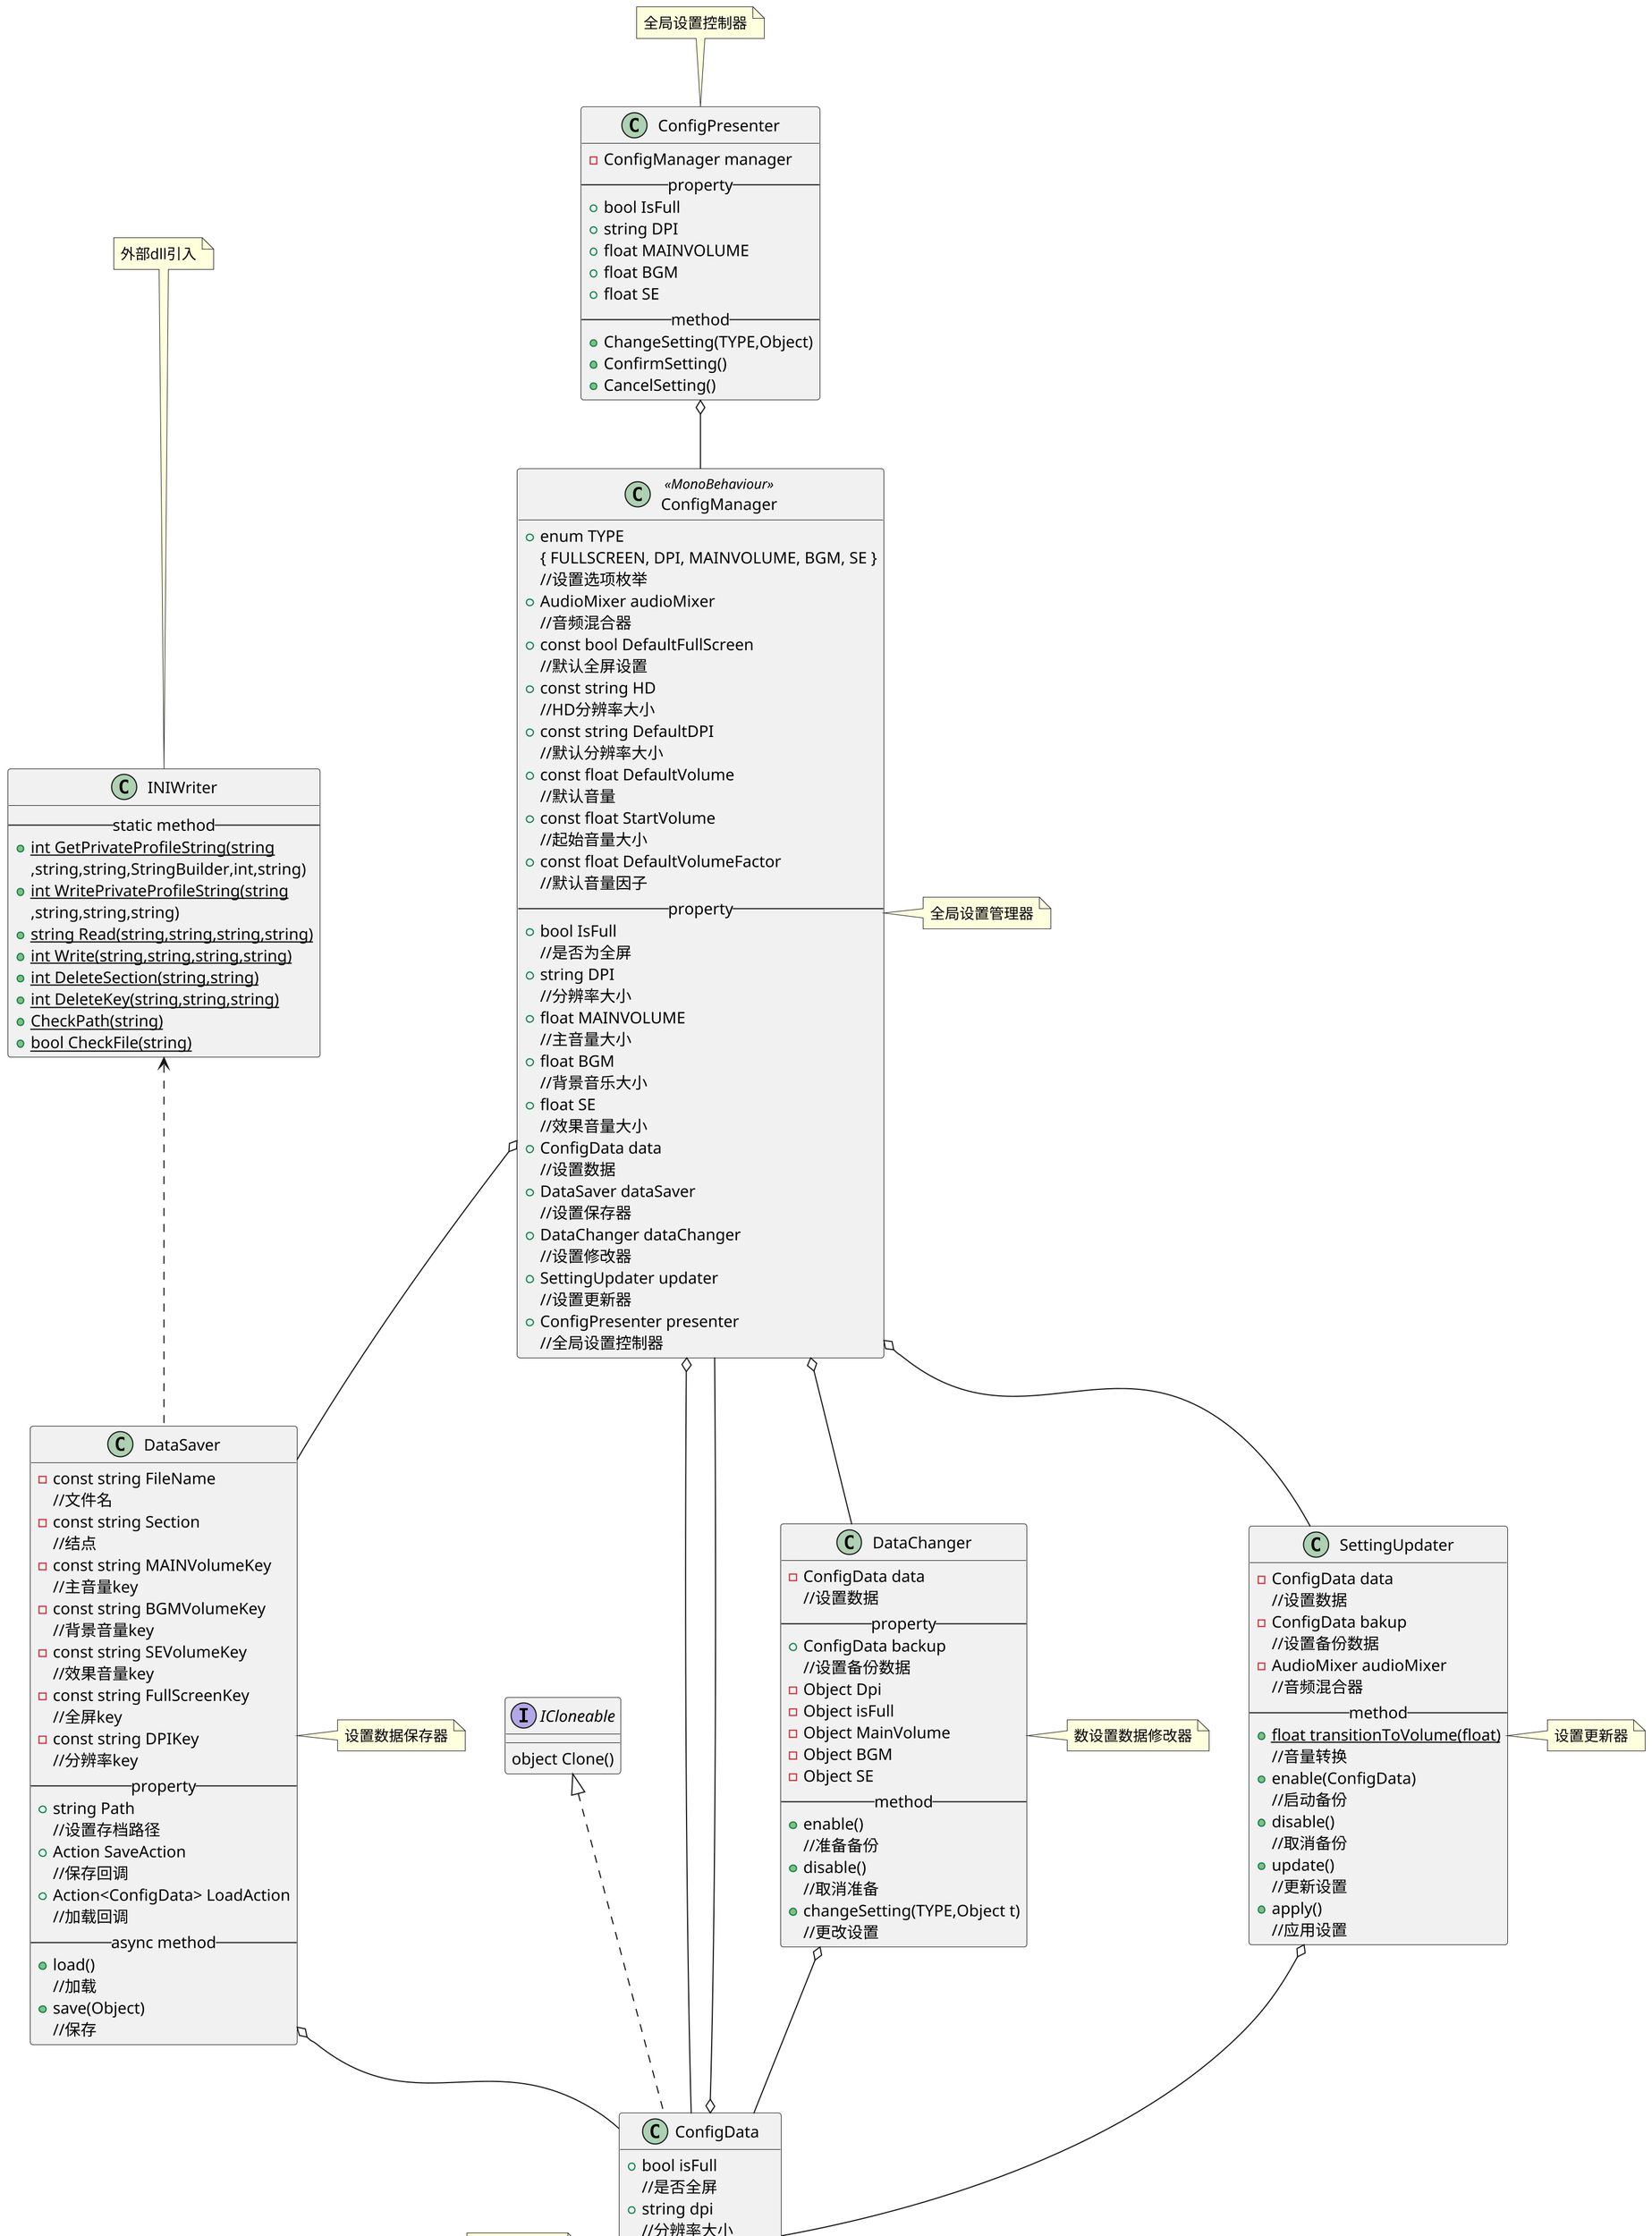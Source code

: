 @startuml ConfigManager
skinparam dpi 200
interface ICloneable
{
    object Clone()
}
class INIWriter
{
    --static method--
    +{static}int GetPrivateProfileString(string
    ,string,string,StringBuilder,int,string)
    +{static}int WritePrivateProfileString(string
    ,string,string,string)
    +{static}string Read(string,string,string,string)
    +{static}int Write(string,string,string,string)
    +{static}int DeleteSection(string,string)
    +{static}int DeleteKey(string,string,string)
    +{static}CheckPath(string)
    +{static}bool CheckFile(string)
}
note top:外部dll引入
class ConfigManager <<MonoBehaviour>>
{
    +enum TYPE
    { FULLSCREEN, DPI, MAINVOLUME, BGM, SE }
    //设置选项枚举
    +AudioMixer audioMixer
    //音频混合器
    +const bool DefaultFullScreen
    //默认全屏设置
    +const string HD
    //HD分辨率大小
    +const string DefaultDPI
    //默认分辨率大小
    +const float DefaultVolume
    //默认音量
    +const float StartVolume
    //起始音量大小
    +const float DefaultVolumeFactor
    //默认音量因子
    --property--
    +bool IsFull
    //是否为全屏
    +string DPI
    //分辨率大小
    +float MAINVOLUME
    //主音量大小
    +float BGM
    //背景音乐大小
    +float SE
    //效果音量大小
    +ConfigData data
    //设置数据
    +DataSaver dataSaver
    //设置保存器
    +DataChanger dataChanger
    //设置修改器
    +SettingUpdater updater
    //设置更新器
    +ConfigPresenter presenter
    //全局设置控制器
}
note right:全局设置管理器
class ConfigData implements ICloneable
{
    +bool isFull
    //是否全屏
    +string dpi
    //分辨率大小
    +float mainVolume
    //主音量大小
    +float bgm
    //背景音乐大小
    +float se
    //效果音量大小
}
note left of ConfigData
    设置数据结构
end note
class ConfigPresenter
{
    -ConfigManager manager
    --property--
    +bool IsFull
    +string DPI
    +float MAINVOLUME
    +float BGM
    +float SE
    --method--
    +ChangeSetting(TYPE,Object)
    +ConfirmSetting()
    +CancelSetting()
}
note top:全局设置控制器
class DataSaver
{
    -const string FileName
    //文件名
    -const string Section
    //结点
    -const string MAINVolumeKey
    //主音量key
    -const string BGMVolumeKey
    //背景音量key
    -const string SEVolumeKey
    //效果音量key
    -const string FullScreenKey
    //全屏key
    -const string DPIKey
    //分辨率key
    --property--
    +string Path
    //设置存档路径
    +Action SaveAction
    //保存回调
    +Action<ConfigData> LoadAction
    //加载回调
    --async method--
    +load()
    //加载
    +save(Object)
    //保存
}
note right:设置数据保存器
class DataChanger
{
    -ConfigData data
    //设置数据
    --property--
    +ConfigData backup
    //设置备份数据
    -Object Dpi
    -Object isFull
    -Object MainVolume
    -Object BGM
    -Object SE
    --method--
    +enable()
    //准备备份
    +disable()
    //取消准备
    +changeSetting(TYPE,Object t)
    //更改设置
}
note right:数设置数据修改器
class SettingUpdater
{
    -ConfigData data
    //设置数据
    -ConfigData bakup
    //设置备份数据
    -AudioMixer audioMixer
    //音频混合器
    --method--
    +{static}float transitionToVolume(float)
    //音量转换
    +enable(ConfigData)
    //启动备份
    +disable()
    //取消备份
    +update()
    //更新设置
    +apply()
    //应用设置
}
note right:设置更新器
ConfigData o-- ConfigManager
ConfigPresenter o-- ConfigManager
ConfigManager o-- ConfigData
DataSaver o-- ConfigData
DataChanger o-- ConfigData
SettingUpdater o-- ConfigData
ConfigManager o-- DataSaver
INIWriter <.. DataSaver
ConfigManager o-- DataChanger
ConfigManager o-- SettingUpdater

@enduml